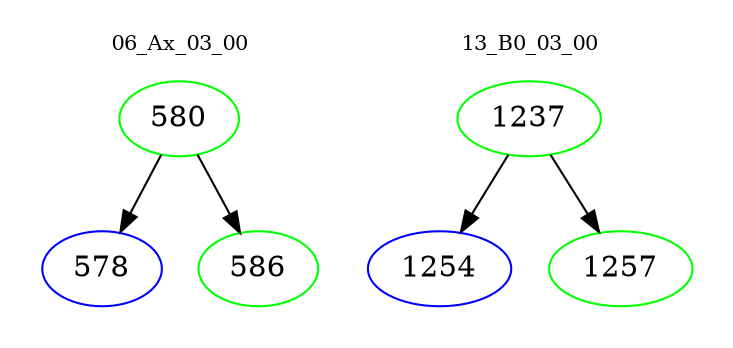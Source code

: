 digraph{
subgraph cluster_0 {
color = white
label = "06_Ax_03_00";
fontsize=10;
T0_580 [label="580", color="green"]
T0_580 -> T0_578 [color="black"]
T0_578 [label="578", color="blue"]
T0_580 -> T0_586 [color="black"]
T0_586 [label="586", color="green"]
}
subgraph cluster_1 {
color = white
label = "13_B0_03_00";
fontsize=10;
T1_1237 [label="1237", color="green"]
T1_1237 -> T1_1254 [color="black"]
T1_1254 [label="1254", color="blue"]
T1_1237 -> T1_1257 [color="black"]
T1_1257 [label="1257", color="green"]
}
}

